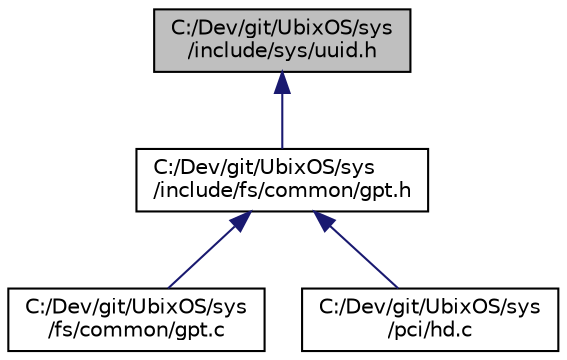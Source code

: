 digraph "C:/Dev/git/UbixOS/sys/include/sys/uuid.h"
{
 // LATEX_PDF_SIZE
  edge [fontname="Helvetica",fontsize="10",labelfontname="Helvetica",labelfontsize="10"];
  node [fontname="Helvetica",fontsize="10",shape=record];
  Node1 [label="C:/Dev/git/UbixOS/sys\l/include/sys/uuid.h",height=0.2,width=0.4,color="black", fillcolor="grey75", style="filled", fontcolor="black",tooltip=" "];
  Node1 -> Node2 [dir="back",color="midnightblue",fontsize="10",style="solid",fontname="Helvetica"];
  Node2 [label="C:/Dev/git/UbixOS/sys\l/include/fs/common/gpt.h",height=0.2,width=0.4,color="black", fillcolor="white", style="filled",URL="$gpt_8h.html",tooltip=" "];
  Node2 -> Node3 [dir="back",color="midnightblue",fontsize="10",style="solid",fontname="Helvetica"];
  Node3 [label="C:/Dev/git/UbixOS/sys\l/fs/common/gpt.c",height=0.2,width=0.4,color="black", fillcolor="white", style="filled",URL="$gpt_8c.html",tooltip=" "];
  Node2 -> Node4 [dir="back",color="midnightblue",fontsize="10",style="solid",fontname="Helvetica"];
  Node4 [label="C:/Dev/git/UbixOS/sys\l/pci/hd.c",height=0.2,width=0.4,color="black", fillcolor="white", style="filled",URL="$hd_8c.html",tooltip=" "];
}
